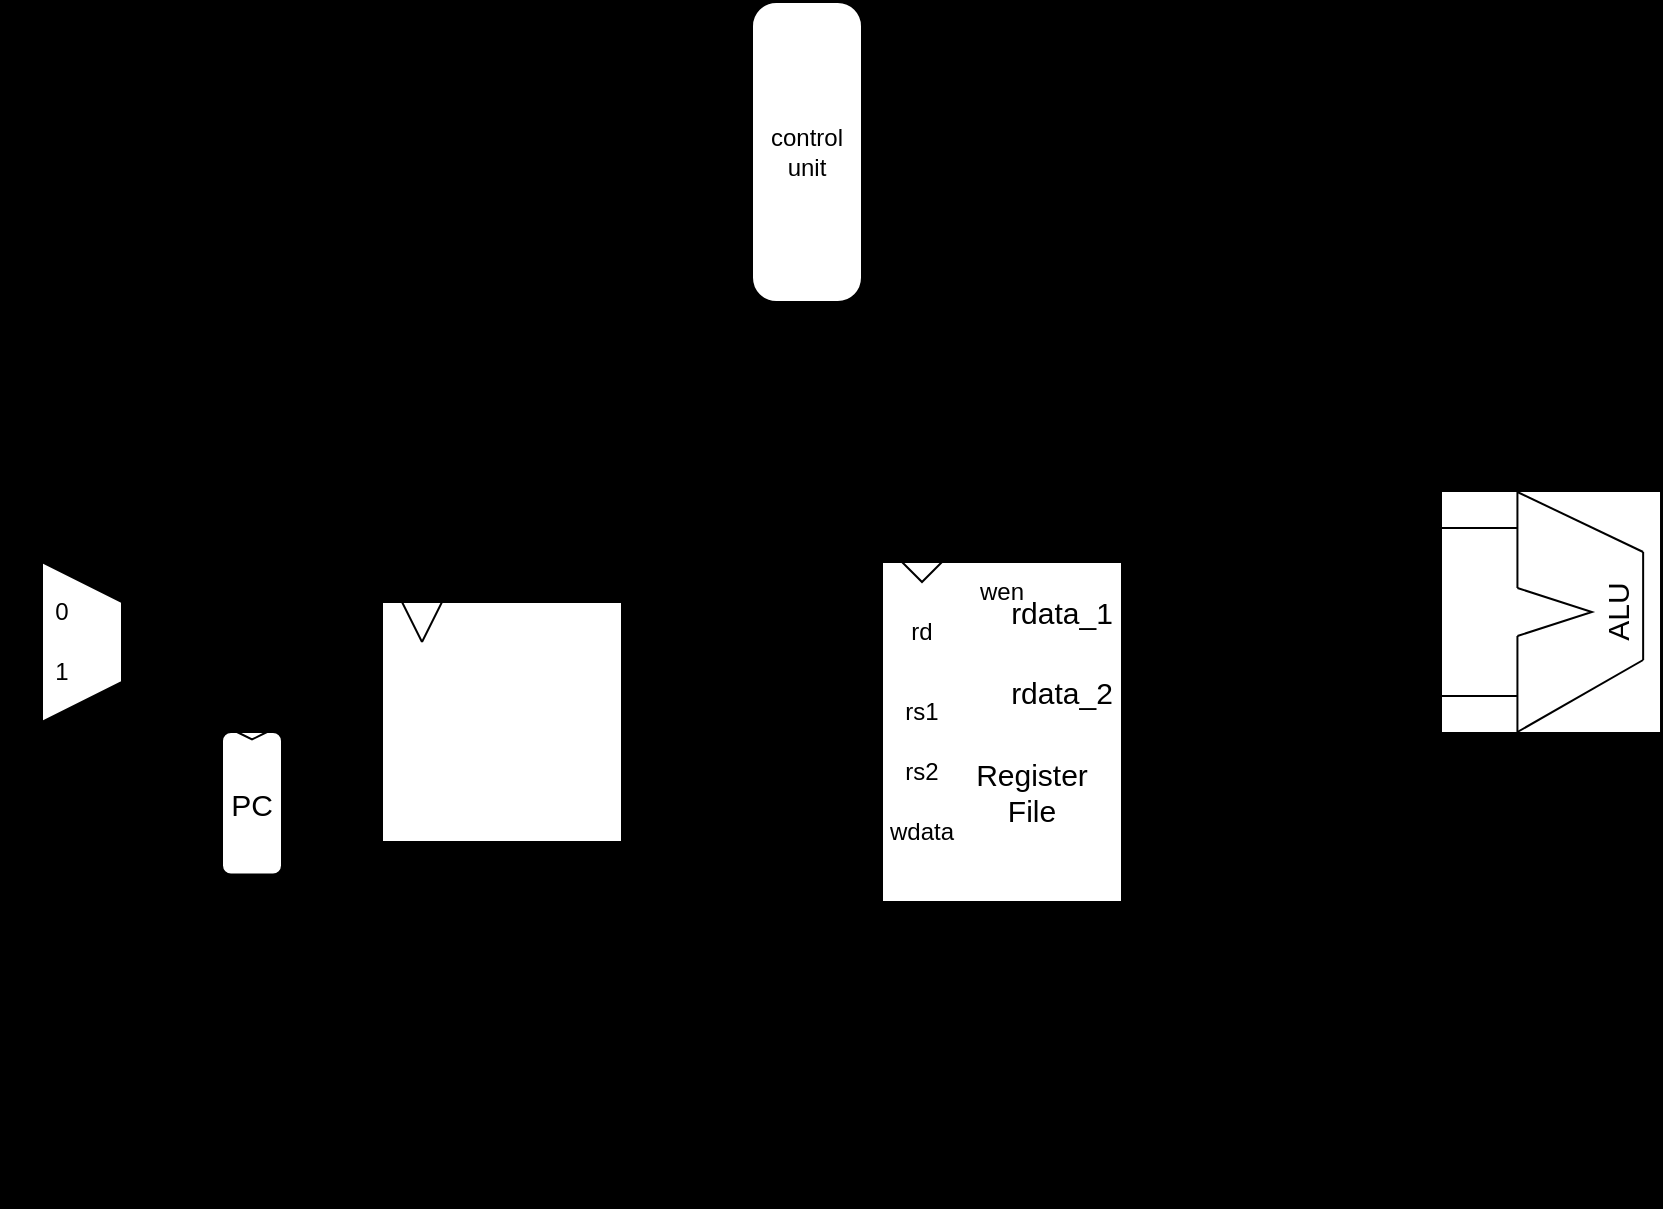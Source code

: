 <mxfile version="21.0.6" type="github" pages="2">
  <diagram name="Page-1" id="16e2658f-23c8-b752-8be9-c03fbebb8bbe">
    <mxGraphModel dx="1025" dy="1358" grid="1" gridSize="10" guides="1" tooltips="1" connect="1" arrows="0" fold="1" page="0" pageScale="1" pageWidth="1100" pageHeight="850" background="#000000" math="0" shadow="0">
      <root>
        <mxCell id="0" />
        <mxCell id="1" parent="0" />
        <mxCell id="Z0wh2rYoc3VQ_gcaiNQV-62" value="" style="group;fillColor=default;" parent="1" vertex="1" connectable="0">
          <mxGeometry x="900" y="45" width="109.005" height="120" as="geometry" />
        </mxCell>
        <mxCell id="Z0wh2rYoc3VQ_gcaiNQV-46" value="" style="endArrow=none;html=1;rounded=0;fontSize=23;" parent="Z0wh2rYoc3VQ_gcaiNQV-62" edge="1">
          <mxGeometry width="50" height="50" relative="1" as="geometry">
            <mxPoint y="18" as="sourcePoint" />
            <mxPoint x="37.714" y="18" as="targetPoint" />
          </mxGeometry>
        </mxCell>
        <mxCell id="Z0wh2rYoc3VQ_gcaiNQV-38" value="" style="endArrow=none;html=1;rounded=0;" parent="Z0wh2rYoc3VQ_gcaiNQV-62" edge="1">
          <mxGeometry width="50" height="50" relative="1" as="geometry">
            <mxPoint x="37.714" y="48" as="sourcePoint" />
            <mxPoint x="37.714" y="72" as="targetPoint" />
            <Array as="points">
              <mxPoint x="74.945" y="60" />
            </Array>
          </mxGeometry>
        </mxCell>
        <mxCell id="Z0wh2rYoc3VQ_gcaiNQV-39" value="" style="endArrow=none;html=1;rounded=0;" parent="Z0wh2rYoc3VQ_gcaiNQV-62" edge="1">
          <mxGeometry width="50" height="50" relative="1" as="geometry">
            <mxPoint x="37.714" y="48" as="sourcePoint" />
            <mxPoint x="37.714" as="targetPoint" />
            <Array as="points">
              <mxPoint x="37.714" y="20" />
            </Array>
          </mxGeometry>
        </mxCell>
        <mxCell id="Z0wh2rYoc3VQ_gcaiNQV-40" value="" style="endArrow=none;html=1;rounded=0;" parent="Z0wh2rYoc3VQ_gcaiNQV-62" edge="1">
          <mxGeometry width="50" height="50" relative="1" as="geometry">
            <mxPoint x="37.714" y="120" as="sourcePoint" />
            <mxPoint x="37.714" y="72" as="targetPoint" />
          </mxGeometry>
        </mxCell>
        <mxCell id="Z0wh2rYoc3VQ_gcaiNQV-41" value="" style="endArrow=none;html=1;rounded=0;" parent="Z0wh2rYoc3VQ_gcaiNQV-62" edge="1">
          <mxGeometry width="50" height="50" relative="1" as="geometry">
            <mxPoint x="37.714" as="sourcePoint" />
            <mxPoint x="100.571" y="30" as="targetPoint" />
          </mxGeometry>
        </mxCell>
        <mxCell id="Z0wh2rYoc3VQ_gcaiNQV-42" value="" style="endArrow=none;html=1;rounded=0;movable=1;resizable=1;rotatable=1;deletable=1;editable=1;locked=0;connectable=1;" parent="Z0wh2rYoc3VQ_gcaiNQV-62" edge="1">
          <mxGeometry width="50" height="50" relative="1" as="geometry">
            <mxPoint x="100.571" y="84" as="sourcePoint" />
            <mxPoint x="37.714" y="120" as="targetPoint" />
          </mxGeometry>
        </mxCell>
        <mxCell id="Z0wh2rYoc3VQ_gcaiNQV-43" value="" style="endArrow=none;html=1;rounded=0;" parent="Z0wh2rYoc3VQ_gcaiNQV-62" edge="1">
          <mxGeometry width="50" height="50" relative="1" as="geometry">
            <mxPoint x="100.571" y="84" as="sourcePoint" />
            <mxPoint x="100.571" y="29.998" as="targetPoint" />
          </mxGeometry>
        </mxCell>
        <mxCell id="Z0wh2rYoc3VQ_gcaiNQV-45" value="&lt;font style=&quot;font-size: 15px;&quot;&gt;ALU&lt;/font&gt;" style="text;strokeColor=none;align=center;fillColor=none;html=1;verticalAlign=middle;whiteSpace=wrap;rounded=0;direction=south;rotation=-90;container=0;" parent="Z0wh2rYoc3VQ_gcaiNQV-62" vertex="1">
          <mxGeometry x="79.29" y="38.29" width="17.43" height="42" as="geometry" />
        </mxCell>
        <mxCell id="Z0wh2rYoc3VQ_gcaiNQV-47" value="" style="endArrow=none;html=1;rounded=0;fontSize=23;" parent="Z0wh2rYoc3VQ_gcaiNQV-62" edge="1">
          <mxGeometry width="50" height="50" relative="1" as="geometry">
            <mxPoint y="102" as="sourcePoint" />
            <mxPoint x="37.714" y="102" as="targetPoint" />
          </mxGeometry>
        </mxCell>
        <mxCell id="jSqCd0GQv_M0WnS283iv-14" value="" style="group" vertex="1" connectable="0" parent="1">
          <mxGeometry x="290" y="146.25" width="30" height="90" as="geometry" />
        </mxCell>
        <mxCell id="JPiBVwmPEjv8jOsTFSt1-4" value="PC" style="rounded=1;whiteSpace=wrap;html=1;fontSize=15;fillColor=default;container=0;" parent="jSqCd0GQv_M0WnS283iv-14" vertex="1">
          <mxGeometry y="18.75" width="30" height="71.25" as="geometry" />
        </mxCell>
        <mxCell id="JPiBVwmPEjv8jOsTFSt1-5" value="" style="edgeStyle=none;orthogonalLoop=1;jettySize=auto;html=1;rounded=0;fontSize=15;startArrow=none;startFill=0;endArrow=none;endFill=0;exitX=0.25;exitY=0;exitDx=0;exitDy=0;entryX=0.75;entryY=0;entryDx=0;entryDy=0;" parent="jSqCd0GQv_M0WnS283iv-14" source="JPiBVwmPEjv8jOsTFSt1-4" target="JPiBVwmPEjv8jOsTFSt1-4" edge="1">
          <mxGeometry width="80" relative="1" as="geometry">
            <mxPoint x="5.0" y="18.75" as="sourcePoint" />
            <mxPoint x="25.0" y="18.75" as="targetPoint" />
            <Array as="points">
              <mxPoint x="15" y="22.5" />
            </Array>
          </mxGeometry>
        </mxCell>
        <mxCell id="JPiBVwmPEjv8jOsTFSt1-6" value="" style="edgeStyle=none;orthogonalLoop=1;jettySize=auto;html=1;rounded=0;fontSize=15;startArrow=none;startFill=0;endArrow=none;endFill=0;" parent="jSqCd0GQv_M0WnS283iv-14" edge="1">
          <mxGeometry width="80" relative="1" as="geometry">
            <mxPoint x="15" y="11.25" as="sourcePoint" />
            <mxPoint x="14.905" y="18.75" as="targetPoint" />
            <Array as="points" />
          </mxGeometry>
        </mxCell>
        <mxCell id="jSqCd0GQv_M0WnS283iv-16" value="" style="edgeStyle=none;orthogonalLoop=1;jettySize=auto;html=1;rounded=0;fontSize=12;startSize=8;endSize=8;curved=1;endArrow=none;endFill=0;exitX=0.5;exitY=0;exitDx=0;exitDy=0;" edge="1" parent="1" source="jSqCd0GQv_M0WnS283iv-67">
          <mxGeometry width="120" relative="1" as="geometry">
            <mxPoint x="320" y="120" as="sourcePoint" />
            <mxPoint x="370" y="120" as="targetPoint" />
            <Array as="points" />
          </mxGeometry>
        </mxCell>
        <mxCell id="jSqCd0GQv_M0WnS283iv-17" value="" style="whiteSpace=wrap;html=1;aspect=fixed;fontFamily=Helvetica;fontSize=12;fontColor=default;direction=north;" vertex="1" parent="1">
          <mxGeometry x="370" y="100" width="120" height="120" as="geometry" />
        </mxCell>
        <mxCell id="jSqCd0GQv_M0WnS283iv-18" value="memory" style="text;strokeColor=none;align=center;fillColor=none;html=1;verticalAlign=middle;whiteSpace=wrap;rounded=0;fontSize=12;fontFamily=Helvetica;fontColor=default;" vertex="1" parent="1">
          <mxGeometry x="400" y="70" width="60" height="30" as="geometry" />
        </mxCell>
        <mxCell id="jSqCd0GQv_M0WnS283iv-19" value="next_pc" style="text;strokeColor=none;align=center;fillColor=none;html=1;verticalAlign=middle;whiteSpace=wrap;rounded=0;fontSize=12;fontFamily=Helvetica;fontColor=default;" vertex="1" parent="1">
          <mxGeometry x="270" y="90" width="60" height="30" as="geometry" />
        </mxCell>
        <mxCell id="jSqCd0GQv_M0WnS283iv-20" value="inst" style="text;strokeColor=none;align=center;fillColor=none;html=1;verticalAlign=middle;whiteSpace=wrap;rounded=0;fontSize=12;fontFamily=Helvetica;fontColor=default;" vertex="1" parent="1">
          <mxGeometry x="490" y="90" width="60" height="30" as="geometry" />
        </mxCell>
        <mxCell id="jSqCd0GQv_M0WnS283iv-21" value="" style="edgeStyle=none;orthogonalLoop=1;jettySize=auto;html=1;rounded=0;labelBackgroundColor=default;strokeColor=default;fontFamily=Helvetica;fontSize=12;fontColor=default;endArrow=none;endFill=0;startSize=8;endSize=8;shape=connector;curved=1;" edge="1" parent="1">
          <mxGeometry width="120" relative="1" as="geometry">
            <mxPoint x="490" y="120" as="sourcePoint" />
            <mxPoint x="540" y="120" as="targetPoint" />
            <Array as="points" />
          </mxGeometry>
        </mxCell>
        <mxCell id="jSqCd0GQv_M0WnS283iv-22" value="" style="edgeStyle=none;orthogonalLoop=1;jettySize=auto;html=1;rounded=0;labelBackgroundColor=default;strokeColor=default;fontFamily=Helvetica;fontSize=12;fontColor=default;endArrow=none;endFill=0;startSize=8;endSize=8;shape=connector;curved=1;" edge="1" parent="1">
          <mxGeometry width="120" relative="1" as="geometry">
            <mxPoint x="540" y="10" as="sourcePoint" />
            <mxPoint x="540" y="220" as="targetPoint" />
            <Array as="points" />
          </mxGeometry>
        </mxCell>
        <mxCell id="jSqCd0GQv_M0WnS283iv-24" value="" style="group" vertex="1" connectable="0" parent="1">
          <mxGeometry x="610" y="30" width="170" height="220" as="geometry" />
        </mxCell>
        <mxCell id="Z0wh2rYoc3VQ_gcaiNQV-61" value="" style="rounded=0;whiteSpace=wrap;html=1;fontSize=15;container=0;" parent="jSqCd0GQv_M0WnS283iv-24" vertex="1">
          <mxGeometry x="10" y="50" width="120" height="170" as="geometry" />
        </mxCell>
        <mxCell id="Z0wh2rYoc3VQ_gcaiNQV-64" value="" style="endArrow=none;html=1;rounded=0;fontSize=15;" parent="jSqCd0GQv_M0WnS283iv-24" edge="1">
          <mxGeometry width="50" height="50" relative="1" as="geometry">
            <mxPoint x="30" y="30" as="sourcePoint" />
            <mxPoint x="30" y="50" as="targetPoint" />
          </mxGeometry>
        </mxCell>
        <mxCell id="Z0wh2rYoc3VQ_gcaiNQV-71" value="clk" style="text;strokeColor=none;align=center;fillColor=none;html=1;verticalAlign=middle;whiteSpace=wrap;rounded=0;fontSize=15;container=0;" parent="jSqCd0GQv_M0WnS283iv-24" vertex="1">
          <mxGeometry width="60" height="30" as="geometry" />
        </mxCell>
        <mxCell id="Z0wh2rYoc3VQ_gcaiNQV-73" value="Register&lt;br&gt;File" style="text;strokeColor=none;align=center;fillColor=none;html=1;verticalAlign=middle;whiteSpace=wrap;rounded=0;fontSize=15;container=0;" parent="jSqCd0GQv_M0WnS283iv-24" vertex="1">
          <mxGeometry x="55" y="150" width="60" height="30" as="geometry" />
        </mxCell>
        <mxCell id="Z0wh2rYoc3VQ_gcaiNQV-74" value="" style="edgeStyle=none;orthogonalLoop=1;jettySize=auto;html=1;rounded=0;fontSize=15;startArrow=none;startFill=0;endArrow=none;endFill=0;" parent="jSqCd0GQv_M0WnS283iv-24" edge="1">
          <mxGeometry width="80" relative="1" as="geometry">
            <mxPoint x="130" y="75" as="sourcePoint" />
            <mxPoint x="170" y="75" as="targetPoint" />
            <Array as="points" />
          </mxGeometry>
        </mxCell>
        <mxCell id="Z0wh2rYoc3VQ_gcaiNQV-75" value="" style="edgeStyle=none;orthogonalLoop=1;jettySize=auto;html=1;rounded=0;fontSize=15;startArrow=none;startFill=0;endArrow=none;endFill=0;" parent="jSqCd0GQv_M0WnS283iv-24" edge="1">
          <mxGeometry width="80" relative="1" as="geometry">
            <mxPoint x="130" y="110" as="sourcePoint" />
            <mxPoint x="170" y="110" as="targetPoint" />
            <Array as="points" />
          </mxGeometry>
        </mxCell>
        <mxCell id="Z0wh2rYoc3VQ_gcaiNQV-76" value="rdata_1" style="text;strokeColor=none;align=center;fillColor=none;html=1;verticalAlign=middle;whiteSpace=wrap;rounded=0;fontSize=15;container=0;" parent="jSqCd0GQv_M0WnS283iv-24" vertex="1">
          <mxGeometry x="70" y="60" width="60" height="30" as="geometry" />
        </mxCell>
        <mxCell id="Z0wh2rYoc3VQ_gcaiNQV-77" value="rdata_2" style="text;strokeColor=none;align=center;fillColor=none;html=1;verticalAlign=middle;whiteSpace=wrap;rounded=0;fontSize=15;container=0;" parent="jSqCd0GQv_M0WnS283iv-24" vertex="1">
          <mxGeometry x="70" y="100" width="60" height="30" as="geometry" />
        </mxCell>
        <mxCell id="JPiBVwmPEjv8jOsTFSt1-1" value="" style="edgeStyle=none;orthogonalLoop=1;jettySize=auto;html=1;rounded=0;fontSize=15;startArrow=none;startFill=0;endArrow=none;endFill=0;" parent="jSqCd0GQv_M0WnS283iv-24" edge="1">
          <mxGeometry width="80" relative="1" as="geometry">
            <mxPoint x="20" y="50" as="sourcePoint" />
            <mxPoint x="40" y="50" as="targetPoint" />
            <Array as="points">
              <mxPoint x="30" y="60" />
            </Array>
          </mxGeometry>
        </mxCell>
        <mxCell id="jSqCd0GQv_M0WnS283iv-26" value="rs1" style="text;strokeColor=none;align=center;fillColor=none;html=1;verticalAlign=middle;whiteSpace=wrap;rounded=0;fontSize=12;fontFamily=Helvetica;fontColor=default;" vertex="1" parent="jSqCd0GQv_M0WnS283iv-24">
          <mxGeometry y="110" width="60" height="30" as="geometry" />
        </mxCell>
        <mxCell id="jSqCd0GQv_M0WnS283iv-27" value="&lt;font style=&quot;font-size: 12px;&quot;&gt;rs2&lt;/font&gt;" style="text;strokeColor=none;align=center;fillColor=none;html=1;verticalAlign=middle;whiteSpace=wrap;rounded=0;fontSize=12;fontFamily=Helvetica;fontColor=default;" vertex="1" parent="jSqCd0GQv_M0WnS283iv-24">
          <mxGeometry y="140" width="60" height="30" as="geometry" />
        </mxCell>
        <mxCell id="jSqCd0GQv_M0WnS283iv-30" value="rd" style="text;strokeColor=none;align=center;fillColor=none;html=1;verticalAlign=middle;whiteSpace=wrap;rounded=0;fontSize=12;fontFamily=Helvetica;fontColor=default;" vertex="1" parent="jSqCd0GQv_M0WnS283iv-24">
          <mxGeometry y="70" width="60" height="30" as="geometry" />
        </mxCell>
        <mxCell id="jSqCd0GQv_M0WnS283iv-41" value="wdata" style="text;strokeColor=none;align=center;fillColor=none;html=1;verticalAlign=middle;whiteSpace=wrap;rounded=0;fontSize=12;fontFamily=Helvetica;fontColor=default;" vertex="1" parent="jSqCd0GQv_M0WnS283iv-24">
          <mxGeometry y="170" width="60" height="30" as="geometry" />
        </mxCell>
        <mxCell id="jSqCd0GQv_M0WnS283iv-42" value="wen" style="text;strokeColor=none;align=center;fillColor=none;html=1;verticalAlign=middle;whiteSpace=wrap;rounded=0;fontSize=12;fontFamily=Helvetica;fontColor=default;" vertex="1" parent="jSqCd0GQv_M0WnS283iv-24">
          <mxGeometry x="40" y="50" width="60" height="30" as="geometry" />
        </mxCell>
        <mxCell id="jSqCd0GQv_M0WnS283iv-43" value="" style="edgeStyle=none;orthogonalLoop=1;jettySize=auto;html=1;rounded=0;labelBackgroundColor=default;strokeColor=default;fontFamily=Helvetica;fontSize=12;fontColor=default;endArrow=none;endFill=0;startSize=8;endSize=8;shape=connector;curved=1;" edge="1" parent="jSqCd0GQv_M0WnS283iv-24">
          <mxGeometry width="120" relative="1" as="geometry">
            <mxPoint x="69.31" y="-10" as="sourcePoint" />
            <mxPoint x="69.31" y="50" as="targetPoint" />
            <Array as="points" />
          </mxGeometry>
        </mxCell>
        <mxCell id="jSqCd0GQv_M0WnS283iv-33" value="" style="edgeStyle=none;orthogonalLoop=1;jettySize=auto;html=1;rounded=0;labelBackgroundColor=default;strokeColor=default;fontFamily=Helvetica;fontSize=12;fontColor=default;endArrow=none;endFill=0;startSize=8;endSize=8;shape=connector;curved=1;" edge="1" parent="1">
          <mxGeometry width="120" relative="1" as="geometry">
            <mxPoint x="540" y="114.66" as="sourcePoint" />
            <mxPoint x="620" y="115" as="targetPoint" />
            <Array as="points" />
          </mxGeometry>
        </mxCell>
        <mxCell id="jSqCd0GQv_M0WnS283iv-34" value="19:15" style="text;strokeColor=none;align=center;fillColor=none;html=1;verticalAlign=middle;whiteSpace=wrap;rounded=0;fontSize=12;fontFamily=Helvetica;fontColor=default;" vertex="1" parent="1">
          <mxGeometry x="550" y="90" width="60" height="30" as="geometry" />
        </mxCell>
        <mxCell id="jSqCd0GQv_M0WnS283iv-35" value="" style="edgeStyle=none;orthogonalLoop=1;jettySize=auto;html=1;rounded=0;labelBackgroundColor=default;strokeColor=default;fontFamily=Helvetica;fontSize=12;fontColor=default;endArrow=none;endFill=0;startSize=8;endSize=8;shape=connector;curved=1;" edge="1" parent="1">
          <mxGeometry width="120" relative="1" as="geometry">
            <mxPoint x="540" y="154.66" as="sourcePoint" />
            <mxPoint x="620" y="155" as="targetPoint" />
            <Array as="points" />
          </mxGeometry>
        </mxCell>
        <mxCell id="jSqCd0GQv_M0WnS283iv-36" value="24:20" style="text;strokeColor=none;align=center;fillColor=none;html=1;verticalAlign=middle;whiteSpace=wrap;rounded=0;fontSize=12;fontFamily=Helvetica;fontColor=default;" vertex="1" parent="1">
          <mxGeometry x="550" y="130" width="60" height="30" as="geometry" />
        </mxCell>
        <mxCell id="jSqCd0GQv_M0WnS283iv-39" value="" style="edgeStyle=none;orthogonalLoop=1;jettySize=auto;html=1;rounded=0;labelBackgroundColor=default;strokeColor=default;fontFamily=Helvetica;fontSize=12;fontColor=default;endArrow=none;endFill=0;startSize=8;endSize=8;shape=connector;curved=1;" edge="1" parent="1">
          <mxGeometry width="120" relative="1" as="geometry">
            <mxPoint x="540" y="184.66" as="sourcePoint" />
            <mxPoint x="620" y="185" as="targetPoint" />
            <Array as="points" />
          </mxGeometry>
        </mxCell>
        <mxCell id="jSqCd0GQv_M0WnS283iv-40" value="11:7" style="text;strokeColor=none;align=center;fillColor=none;html=1;verticalAlign=middle;whiteSpace=wrap;rounded=0;fontSize=12;fontFamily=Helvetica;fontColor=default;" vertex="1" parent="1">
          <mxGeometry x="550" y="160" width="60" height="30" as="geometry" />
        </mxCell>
        <mxCell id="jSqCd0GQv_M0WnS283iv-44" value="control&lt;br&gt;unit" style="rounded=1;whiteSpace=wrap;html=1;fontFamily=Helvetica;fontSize=12;fontColor=default;direction=south;arcSize=22;" vertex="1" parent="1">
          <mxGeometry x="555" y="-200" width="55" height="150" as="geometry" />
        </mxCell>
        <mxCell id="jSqCd0GQv_M0WnS283iv-45" value="need_imm" style="text;strokeColor=none;align=center;fillColor=none;html=1;verticalAlign=middle;whiteSpace=wrap;rounded=0;fontSize=12;fontFamily=Helvetica;fontColor=default;" vertex="1" parent="1">
          <mxGeometry x="660" y="-200" width="60" height="30" as="geometry" />
        </mxCell>
        <mxCell id="jSqCd0GQv_M0WnS283iv-46" value="inst_not_ipl" style="text;strokeColor=none;align=center;fillColor=none;html=1;verticalAlign=middle;whiteSpace=wrap;rounded=0;fontSize=12;fontFamily=Helvetica;fontColor=default;" vertex="1" parent="1">
          <mxGeometry x="660" y="-80" width="60" height="30" as="geometry" />
        </mxCell>
        <mxCell id="jSqCd0GQv_M0WnS283iv-47" value="is_ebreak" style="text;strokeColor=none;align=center;fillColor=none;html=1;verticalAlign=middle;whiteSpace=wrap;rounded=0;fontSize=12;fontFamily=Helvetica;fontColor=default;" vertex="1" parent="1">
          <mxGeometry x="660" y="-120" width="60" height="30" as="geometry" />
        </mxCell>
        <mxCell id="jSqCd0GQv_M0WnS283iv-48" value="is_auipc" style="text;strokeColor=none;align=center;fillColor=none;html=1;verticalAlign=middle;whiteSpace=wrap;rounded=0;fontSize=12;fontFamily=Helvetica;fontColor=default;" vertex="1" parent="1">
          <mxGeometry x="660" y="-160" width="60" height="30" as="geometry" />
        </mxCell>
        <mxCell id="jSqCd0GQv_M0WnS283iv-59" value="" style="group" vertex="1" connectable="0" parent="1">
          <mxGeometry x="600" y="280" width="120" height="50" as="geometry" />
        </mxCell>
        <mxCell id="jSqCd0GQv_M0WnS283iv-52" value="" style="edgeStyle=none;orthogonalLoop=1;jettySize=auto;html=1;rounded=0;labelBackgroundColor=default;strokeColor=default;fontFamily=Helvetica;fontSize=12;fontColor=default;endArrow=none;endFill=0;startSize=8;endSize=8;shape=connector;curved=1;" edge="1" parent="jSqCd0GQv_M0WnS283iv-59">
          <mxGeometry width="120" relative="1" as="geometry">
            <mxPoint x="0.289" y="31.25" as="sourcePoint" />
            <mxPoint x="120" as="targetPoint" />
            <Array as="points" />
          </mxGeometry>
        </mxCell>
        <mxCell id="jSqCd0GQv_M0WnS283iv-54" value="" style="edgeStyle=none;orthogonalLoop=1;jettySize=auto;html=1;rounded=0;labelBackgroundColor=default;strokeColor=default;fontFamily=Helvetica;fontSize=12;fontColor=default;endArrow=none;endFill=0;startSize=8;endSize=8;shape=connector;curved=1;" edge="1" parent="jSqCd0GQv_M0WnS283iv-59">
          <mxGeometry width="120" relative="1" as="geometry">
            <mxPoint x="0.289" y="50" as="sourcePoint" />
            <mxPoint x="120" y="50" as="targetPoint" />
            <Array as="points" />
          </mxGeometry>
        </mxCell>
        <mxCell id="jSqCd0GQv_M0WnS283iv-55" value="" style="edgeStyle=none;orthogonalLoop=1;jettySize=auto;html=1;rounded=0;labelBackgroundColor=default;strokeColor=default;fontFamily=Helvetica;fontSize=12;fontColor=default;endArrow=none;endFill=0;startSize=8;endSize=8;shape=connector;curved=1;" edge="1" parent="jSqCd0GQv_M0WnS283iv-59">
          <mxGeometry width="120" relative="1" as="geometry">
            <mxPoint x="120" as="sourcePoint" />
            <mxPoint x="120" y="50" as="targetPoint" />
            <Array as="points" />
          </mxGeometry>
        </mxCell>
        <mxCell id="jSqCd0GQv_M0WnS283iv-56" value="" style="edgeStyle=none;orthogonalLoop=1;jettySize=auto;html=1;rounded=0;labelBackgroundColor=default;strokeColor=default;fontFamily=Helvetica;fontSize=12;fontColor=default;endArrow=none;endFill=0;startSize=8;endSize=8;shape=connector;curved=1;" edge="1" parent="jSqCd0GQv_M0WnS283iv-59">
          <mxGeometry width="120" relative="1" as="geometry">
            <mxPoint y="31.25" as="sourcePoint" />
            <mxPoint x="0.289" y="50" as="targetPoint" />
            <Array as="points" />
          </mxGeometry>
        </mxCell>
        <mxCell id="jSqCd0GQv_M0WnS283iv-58" value="extend" style="text;strokeColor=none;align=center;fillColor=none;html=1;verticalAlign=middle;whiteSpace=wrap;rounded=0;fontSize=12;fontFamily=Helvetica;fontColor=default;container=0;" vertex="1" parent="jSqCd0GQv_M0WnS283iv-59">
          <mxGeometry x="40.035" y="27.778" width="39.936" height="16.667" as="geometry" />
        </mxCell>
        <mxCell id="jSqCd0GQv_M0WnS283iv-60" value="" style="edgeStyle=none;orthogonalLoop=1;jettySize=auto;html=1;rounded=0;labelBackgroundColor=default;strokeColor=default;fontFamily=Helvetica;fontSize=12;fontColor=default;endArrow=none;endFill=0;startSize=8;endSize=8;shape=connector;curved=1;" edge="1" parent="1">
          <mxGeometry width="120" relative="1" as="geometry">
            <mxPoint x="380" y="100" as="sourcePoint" />
            <mxPoint x="390" y="120" as="targetPoint" />
            <Array as="points" />
          </mxGeometry>
        </mxCell>
        <mxCell id="jSqCd0GQv_M0WnS283iv-61" value="" style="edgeStyle=none;orthogonalLoop=1;jettySize=auto;html=1;rounded=0;labelBackgroundColor=default;strokeColor=default;fontFamily=Helvetica;fontSize=12;fontColor=default;endArrow=none;endFill=0;startSize=8;endSize=8;shape=connector;curved=1;" edge="1" parent="1">
          <mxGeometry width="120" relative="1" as="geometry">
            <mxPoint x="400" y="100" as="sourcePoint" />
            <mxPoint x="390" y="120" as="targetPoint" />
            <Array as="points" />
          </mxGeometry>
        </mxCell>
        <mxCell id="jSqCd0GQv_M0WnS283iv-62" value="" style="edgeStyle=none;orthogonalLoop=1;jettySize=auto;html=1;rounded=0;labelBackgroundColor=default;strokeColor=default;fontFamily=Helvetica;fontSize=12;fontColor=default;endArrow=none;endFill=0;startSize=8;endSize=8;shape=connector;curved=1;" edge="1" parent="1">
          <mxGeometry width="120" relative="1" as="geometry">
            <mxPoint x="390" y="80" as="sourcePoint" />
            <mxPoint x="390" y="100" as="targetPoint" />
            <Array as="points" />
          </mxGeometry>
        </mxCell>
        <mxCell id="jSqCd0GQv_M0WnS283iv-64" value="clk" style="text;strokeColor=none;align=center;fillColor=none;html=1;verticalAlign=middle;whiteSpace=wrap;rounded=0;fontSize=12;fontFamily=Helvetica;fontColor=default;" vertex="1" parent="1">
          <mxGeometry x="360" y="50" width="60" height="30" as="geometry" />
        </mxCell>
        <mxCell id="JPiBVwmPEjv8jOsTFSt1-7" value="clk" style="text;strokeColor=none;align=center;fillColor=none;html=1;verticalAlign=middle;whiteSpace=wrap;rounded=0;fontSize=15;container=0;" parent="1" vertex="1">
          <mxGeometry x="290" y="140" width="30" height="11.25" as="geometry" />
        </mxCell>
        <mxCell id="jSqCd0GQv_M0WnS283iv-67" value="" style="shape=trapezoid;perimeter=trapezoidPerimeter;whiteSpace=wrap;html=1;fixedSize=1;fontFamily=Helvetica;fontSize=12;fontColor=default;direction=south;" vertex="1" parent="1">
          <mxGeometry x="200" y="80" width="40" height="80" as="geometry" />
        </mxCell>
        <mxCell id="jSqCd0GQv_M0WnS283iv-70" value="" style="edgeStyle=none;orthogonalLoop=1;jettySize=auto;html=1;rounded=0;labelBackgroundColor=default;strokeColor=default;fontFamily=Helvetica;fontSize=12;fontColor=default;endArrow=none;endFill=0;startSize=8;endSize=8;shape=connector;curved=1;" edge="1" parent="1">
          <mxGeometry width="120" relative="1" as="geometry">
            <mxPoint x="260" y="200" as="sourcePoint" />
            <mxPoint x="290" y="200" as="targetPoint" />
            <Array as="points" />
          </mxGeometry>
        </mxCell>
        <mxCell id="jSqCd0GQv_M0WnS283iv-71" value="" style="edgeStyle=none;orthogonalLoop=1;jettySize=auto;html=1;rounded=0;labelBackgroundColor=default;strokeColor=default;fontFamily=Helvetica;fontSize=12;fontColor=default;endArrow=none;endFill=0;startSize=8;endSize=8;shape=connector;curved=1;" edge="1" parent="1">
          <mxGeometry width="120" relative="1" as="geometry">
            <mxPoint x="260" y="120" as="sourcePoint" />
            <mxPoint x="260" y="200" as="targetPoint" />
            <Array as="points" />
          </mxGeometry>
        </mxCell>
        <mxCell id="jSqCd0GQv_M0WnS283iv-75" value="0" style="text;strokeColor=none;align=center;fillColor=none;html=1;verticalAlign=middle;whiteSpace=wrap;rounded=0;fontSize=12;fontFamily=Helvetica;fontColor=default;" vertex="1" parent="1">
          <mxGeometry x="180" y="90" width="60" height="30" as="geometry" />
        </mxCell>
        <mxCell id="jSqCd0GQv_M0WnS283iv-76" value="1" style="text;strokeColor=none;align=center;fillColor=none;html=1;verticalAlign=middle;whiteSpace=wrap;rounded=0;fontSize=12;fontFamily=Helvetica;fontColor=default;" vertex="1" parent="1">
          <mxGeometry x="180" y="120" width="60" height="30" as="geometry" />
        </mxCell>
        <mxCell id="jSqCd0GQv_M0WnS283iv-107" value="4" style="text;strokeColor=none;align=center;fillColor=none;html=1;verticalAlign=middle;whiteSpace=wrap;rounded=0;fontSize=12;fontFamily=Helvetica;fontColor=default;" vertex="1" parent="1">
          <mxGeometry x="300" y="320" width="60" height="30" as="geometry" />
        </mxCell>
        <mxCell id="jSqCd0GQv_M0WnS283iv-109" value="" style="edgeStyle=elbowEdgeStyle;elbow=horizontal;endArrow=none;html=1;curved=0;rounded=0;endSize=8;startSize=8;labelBackgroundColor=default;strokeColor=default;fontFamily=Helvetica;fontSize=12;fontColor=default;shape=connector;endFill=0;" edge="1" parent="1">
          <mxGeometry width="50" height="50" relative="1" as="geometry">
            <mxPoint x="320" y="200" as="sourcePoint" />
            <mxPoint x="350" y="280" as="targetPoint" />
            <Array as="points">
              <mxPoint x="340" y="240" />
            </Array>
          </mxGeometry>
        </mxCell>
        <mxCell id="jSqCd0GQv_M0WnS283iv-113" value="" style="edgeStyle=segmentEdgeStyle;endArrow=none;html=1;curved=0;rounded=0;endSize=8;startSize=8;labelBackgroundColor=default;strokeColor=default;fontFamily=Helvetica;fontSize=12;fontColor=default;shape=connector;endFill=0;" edge="1" parent="1">
          <mxGeometry width="50" height="50" relative="1" as="geometry">
            <mxPoint x="600" y="320" as="sourcePoint" />
            <mxPoint x="540" y="220" as="targetPoint" />
          </mxGeometry>
        </mxCell>
        <mxCell id="jSqCd0GQv_M0WnS283iv-124" value="for control transfer instructions,&amp;nbsp; like jar&amp;nbsp; ..." style="text;strokeColor=none;align=center;fillColor=none;html=1;verticalAlign=middle;whiteSpace=wrap;rounded=0;fontSize=12;fontFamily=Helvetica;fontColor=default;" vertex="1" parent="1">
          <mxGeometry x="800" y="360" width="150" height="30" as="geometry" />
        </mxCell>
        <mxCell id="jSqCd0GQv_M0WnS283iv-137" value="" style="edgeStyle=none;orthogonalLoop=1;jettySize=auto;html=1;rounded=0;labelBackgroundColor=default;strokeColor=default;fontFamily=Helvetica;fontSize=12;fontColor=default;endArrow=none;endFill=0;startSize=8;endSize=8;shape=connector;curved=1;" edge="1" parent="1">
          <mxGeometry width="120" relative="1" as="geometry">
            <mxPoint x="340" y="260" as="sourcePoint" />
            <mxPoint x="830" y="260" as="targetPoint" />
            <Array as="points" />
          </mxGeometry>
        </mxCell>
        <mxCell id="jSqCd0GQv_M0WnS283iv-160" value="" style="group" vertex="1" connectable="0" parent="1">
          <mxGeometry x="350" y="270" width="59.14" height="80" as="geometry" />
        </mxCell>
        <mxCell id="jSqCd0GQv_M0WnS283iv-144" value="" style="edgeStyle=none;orthogonalLoop=1;jettySize=auto;html=1;rounded=0;labelBackgroundColor=default;strokeColor=default;fontFamily=Helvetica;fontSize=12;fontColor=default;endArrow=none;endFill=0;startSize=8;endSize=8;shape=connector;curved=1;" edge="1" parent="jSqCd0GQv_M0WnS283iv-160">
          <mxGeometry width="120" relative="1" as="geometry">
            <mxPoint x="20" y="30" as="sourcePoint" />
            <mxPoint x="30" y="40" as="targetPoint" />
            <Array as="points" />
          </mxGeometry>
        </mxCell>
        <mxCell id="jSqCd0GQv_M0WnS283iv-145" value="" style="edgeStyle=none;orthogonalLoop=1;jettySize=auto;html=1;rounded=0;labelBackgroundColor=default;strokeColor=default;fontFamily=Helvetica;fontSize=12;fontColor=default;endArrow=none;endFill=0;startSize=8;endSize=8;shape=connector;curved=1;" edge="1" parent="jSqCd0GQv_M0WnS283iv-160">
          <mxGeometry width="120" relative="1" as="geometry">
            <mxPoint x="20" y="50" as="sourcePoint" />
            <mxPoint x="30" y="40" as="targetPoint" />
            <Array as="points" />
          </mxGeometry>
        </mxCell>
        <mxCell id="jSqCd0GQv_M0WnS283iv-94" value="" style="endArrow=none;html=1;rounded=0;fontSize=23;labelBackgroundColor=default;strokeColor=default;fontFamily=Helvetica;fontColor=default;startSize=8;endSize=8;shape=connector;curved=1;" edge="1" parent="jSqCd0GQv_M0WnS283iv-160">
          <mxGeometry width="50" height="50" relative="1" as="geometry">
            <mxPoint y="10" as="sourcePoint" />
            <mxPoint x="20.571" y="10" as="targetPoint" />
          </mxGeometry>
        </mxCell>
        <mxCell id="jSqCd0GQv_M0WnS283iv-98" value="" style="endArrow=none;html=1;rounded=0;labelBackgroundColor=default;strokeColor=default;fontFamily=Helvetica;fontSize=12;fontColor=default;startSize=8;endSize=8;shape=connector;curved=1;" edge="1" parent="jSqCd0GQv_M0WnS283iv-160">
          <mxGeometry width="50" height="50" relative="1" as="geometry">
            <mxPoint x="20.571" as="sourcePoint" />
            <mxPoint x="54.857" y="20" as="targetPoint" />
          </mxGeometry>
        </mxCell>
        <mxCell id="jSqCd0GQv_M0WnS283iv-99" value="" style="endArrow=none;html=1;rounded=0;movable=1;resizable=1;rotatable=1;deletable=1;editable=1;locked=0;connectable=1;labelBackgroundColor=default;strokeColor=default;fontFamily=Helvetica;fontSize=12;fontColor=default;startSize=8;endSize=8;shape=connector;curved=1;" edge="1" parent="jSqCd0GQv_M0WnS283iv-160">
          <mxGeometry width="50" height="50" relative="1" as="geometry">
            <mxPoint x="54.857" y="56" as="sourcePoint" />
            <mxPoint x="20.571" y="80" as="targetPoint" />
          </mxGeometry>
        </mxCell>
        <mxCell id="jSqCd0GQv_M0WnS283iv-100" value="" style="endArrow=none;html=1;rounded=0;labelBackgroundColor=default;strokeColor=default;fontFamily=Helvetica;fontSize=12;fontColor=default;startSize=8;endSize=8;shape=connector;curved=1;" edge="1" parent="jSqCd0GQv_M0WnS283iv-160">
          <mxGeometry width="50" height="50" relative="1" as="geometry">
            <mxPoint x="54.857" y="56" as="sourcePoint" />
            <mxPoint x="54.857" y="19.999" as="targetPoint" />
          </mxGeometry>
        </mxCell>
        <mxCell id="jSqCd0GQv_M0WnS283iv-101" value="&lt;font style=&quot;font-size: 23px;&quot;&gt;+&lt;/font&gt;" style="text;strokeColor=none;align=center;fillColor=none;html=1;verticalAlign=middle;whiteSpace=wrap;rounded=0;direction=south;rotation=-90;fontSize=12;fontFamily=Helvetica;fontColor=default;container=0;" vertex="1" parent="jSqCd0GQv_M0WnS283iv-160">
          <mxGeometry x="39.997" y="26" width="10.286" height="28" as="geometry" />
        </mxCell>
        <mxCell id="jSqCd0GQv_M0WnS283iv-102" value="" style="endArrow=none;html=1;rounded=0;fontSize=23;labelBackgroundColor=default;strokeColor=default;fontFamily=Helvetica;fontColor=default;startSize=8;endSize=8;shape=connector;curved=1;" edge="1" parent="jSqCd0GQv_M0WnS283iv-160">
          <mxGeometry width="50" height="50" relative="1" as="geometry">
            <mxPoint y="63" as="sourcePoint" />
            <mxPoint x="20.571" y="63" as="targetPoint" />
          </mxGeometry>
        </mxCell>
        <mxCell id="jSqCd0GQv_M0WnS283iv-147" value="" style="edgeStyle=none;orthogonalLoop=1;jettySize=auto;html=1;rounded=0;labelBackgroundColor=default;strokeColor=default;fontFamily=Helvetica;fontSize=12;fontColor=default;endArrow=none;endFill=0;startSize=8;endSize=8;shape=connector;curved=1;" edge="1" parent="jSqCd0GQv_M0WnS283iv-160">
          <mxGeometry width="120" relative="1" as="geometry">
            <mxPoint x="20" as="sourcePoint" />
            <mxPoint x="20" y="30" as="targetPoint" />
            <Array as="points" />
          </mxGeometry>
        </mxCell>
        <mxCell id="jSqCd0GQv_M0WnS283iv-148" value="" style="edgeStyle=none;orthogonalLoop=1;jettySize=auto;html=1;rounded=0;labelBackgroundColor=default;strokeColor=default;fontFamily=Helvetica;fontSize=12;fontColor=default;endArrow=none;endFill=0;startSize=8;endSize=8;shape=connector;curved=1;" edge="1" parent="jSqCd0GQv_M0WnS283iv-160">
          <mxGeometry width="120" relative="1" as="geometry">
            <mxPoint x="20" y="50" as="sourcePoint" />
            <mxPoint x="20" y="80" as="targetPoint" />
            <Array as="points" />
          </mxGeometry>
        </mxCell>
        <mxCell id="jSqCd0GQv_M0WnS283iv-161" value="" style="group" vertex="1" connectable="0" parent="1">
          <mxGeometry x="830" y="250" width="59.14" height="80" as="geometry" />
        </mxCell>
        <mxCell id="jSqCd0GQv_M0WnS283iv-162" value="" style="edgeStyle=none;orthogonalLoop=1;jettySize=auto;html=1;rounded=0;labelBackgroundColor=default;strokeColor=default;fontFamily=Helvetica;fontSize=12;fontColor=default;endArrow=none;endFill=0;startSize=8;endSize=8;shape=connector;curved=1;" edge="1" parent="jSqCd0GQv_M0WnS283iv-161">
          <mxGeometry width="120" relative="1" as="geometry">
            <mxPoint x="20" y="30" as="sourcePoint" />
            <mxPoint x="30" y="40" as="targetPoint" />
            <Array as="points" />
          </mxGeometry>
        </mxCell>
        <mxCell id="jSqCd0GQv_M0WnS283iv-163" value="" style="edgeStyle=none;orthogonalLoop=1;jettySize=auto;html=1;rounded=0;labelBackgroundColor=default;strokeColor=default;fontFamily=Helvetica;fontSize=12;fontColor=default;endArrow=none;endFill=0;startSize=8;endSize=8;shape=connector;curved=1;" edge="1" parent="jSqCd0GQv_M0WnS283iv-161">
          <mxGeometry width="120" relative="1" as="geometry">
            <mxPoint x="20" y="50" as="sourcePoint" />
            <mxPoint x="30" y="40" as="targetPoint" />
            <Array as="points" />
          </mxGeometry>
        </mxCell>
        <mxCell id="jSqCd0GQv_M0WnS283iv-164" value="" style="endArrow=none;html=1;rounded=0;fontSize=23;labelBackgroundColor=default;strokeColor=default;fontFamily=Helvetica;fontColor=default;startSize=8;endSize=8;shape=connector;curved=1;" edge="1" parent="jSqCd0GQv_M0WnS283iv-161">
          <mxGeometry width="50" height="50" relative="1" as="geometry">
            <mxPoint y="10" as="sourcePoint" />
            <mxPoint x="20.571" y="10" as="targetPoint" />
          </mxGeometry>
        </mxCell>
        <mxCell id="jSqCd0GQv_M0WnS283iv-165" value="" style="endArrow=none;html=1;rounded=0;labelBackgroundColor=default;strokeColor=default;fontFamily=Helvetica;fontSize=12;fontColor=default;startSize=8;endSize=8;shape=connector;curved=1;" edge="1" parent="jSqCd0GQv_M0WnS283iv-161">
          <mxGeometry width="50" height="50" relative="1" as="geometry">
            <mxPoint x="20.571" as="sourcePoint" />
            <mxPoint x="54.857" y="20" as="targetPoint" />
          </mxGeometry>
        </mxCell>
        <mxCell id="jSqCd0GQv_M0WnS283iv-166" value="" style="endArrow=none;html=1;rounded=0;movable=1;resizable=1;rotatable=1;deletable=1;editable=1;locked=0;connectable=1;labelBackgroundColor=default;strokeColor=default;fontFamily=Helvetica;fontSize=12;fontColor=default;startSize=8;endSize=8;shape=connector;curved=1;" edge="1" parent="jSqCd0GQv_M0WnS283iv-161">
          <mxGeometry width="50" height="50" relative="1" as="geometry">
            <mxPoint x="54.857" y="56" as="sourcePoint" />
            <mxPoint x="20.571" y="80" as="targetPoint" />
          </mxGeometry>
        </mxCell>
        <mxCell id="jSqCd0GQv_M0WnS283iv-167" value="" style="endArrow=none;html=1;rounded=0;labelBackgroundColor=default;strokeColor=default;fontFamily=Helvetica;fontSize=12;fontColor=default;startSize=8;endSize=8;shape=connector;curved=1;" edge="1" parent="jSqCd0GQv_M0WnS283iv-161">
          <mxGeometry width="50" height="50" relative="1" as="geometry">
            <mxPoint x="54.857" y="56" as="sourcePoint" />
            <mxPoint x="54.857" y="19.999" as="targetPoint" />
          </mxGeometry>
        </mxCell>
        <mxCell id="jSqCd0GQv_M0WnS283iv-168" value="&lt;font style=&quot;font-size: 23px;&quot;&gt;+&lt;/font&gt;" style="text;strokeColor=none;align=center;fillColor=none;html=1;verticalAlign=middle;whiteSpace=wrap;rounded=0;direction=south;rotation=-90;fontSize=12;fontFamily=Helvetica;fontColor=default;container=0;" vertex="1" parent="jSqCd0GQv_M0WnS283iv-161">
          <mxGeometry x="39.997" y="26" width="10.286" height="28" as="geometry" />
        </mxCell>
        <mxCell id="jSqCd0GQv_M0WnS283iv-170" value="" style="edgeStyle=none;orthogonalLoop=1;jettySize=auto;html=1;rounded=0;labelBackgroundColor=default;strokeColor=default;fontFamily=Helvetica;fontSize=12;fontColor=default;endArrow=none;endFill=0;startSize=8;endSize=8;shape=connector;curved=1;" edge="1" parent="jSqCd0GQv_M0WnS283iv-161">
          <mxGeometry width="120" relative="1" as="geometry">
            <mxPoint x="20" as="sourcePoint" />
            <mxPoint x="20" y="30" as="targetPoint" />
            <Array as="points" />
          </mxGeometry>
        </mxCell>
        <mxCell id="jSqCd0GQv_M0WnS283iv-171" value="" style="edgeStyle=none;orthogonalLoop=1;jettySize=auto;html=1;rounded=0;labelBackgroundColor=default;strokeColor=default;fontFamily=Helvetica;fontSize=12;fontColor=default;endArrow=none;endFill=0;startSize=8;endSize=8;shape=connector;curved=1;" edge="1" parent="jSqCd0GQv_M0WnS283iv-161">
          <mxGeometry width="120" relative="1" as="geometry">
            <mxPoint x="20" y="50" as="sourcePoint" />
            <mxPoint x="20" y="80" as="targetPoint" />
            <Array as="points" />
          </mxGeometry>
        </mxCell>
        <mxCell id="jSqCd0GQv_M0WnS283iv-172" value="" style="edgeStyle=none;orthogonalLoop=1;jettySize=auto;html=1;rounded=0;labelBackgroundColor=default;strokeColor=default;fontFamily=Helvetica;fontSize=12;fontColor=default;endArrow=none;endFill=0;startSize=8;endSize=8;shape=connector;curved=1;" edge="1" parent="1">
          <mxGeometry width="120" relative="1" as="geometry">
            <mxPoint x="720" y="309.74" as="sourcePoint" />
            <mxPoint x="850" y="310" as="targetPoint" />
            <Array as="points" />
          </mxGeometry>
        </mxCell>
        <mxCell id="jSqCd0GQv_M0WnS283iv-176" value="" style="shape=partialRectangle;whiteSpace=wrap;html=1;bottom=1;right=1;left=1;top=0;fillColor=none;routingCenterX=-0.5;fontFamily=Helvetica;fontSize=12;fontColor=default;rotation=-90;" vertex="1" parent="1">
          <mxGeometry x="375.5" y="340.5" width="91" height="30" as="geometry" />
        </mxCell>
        <mxCell id="jSqCd0GQv_M0WnS283iv-177" value="" style="edgeStyle=segmentEdgeStyle;endArrow=none;html=1;curved=0;rounded=0;endSize=8;startSize=8;labelBackgroundColor=default;strokeColor=default;fontFamily=Helvetica;fontSize=12;fontColor=default;shape=connector;elbow=horizontal;endFill=0;entryX=0;entryY=0.5;entryDx=0;entryDy=0;" edge="1" parent="1" target="jSqCd0GQv_M0WnS283iv-75">
          <mxGeometry width="50" height="50" relative="1" as="geometry">
            <mxPoint x="430" y="401" as="sourcePoint" />
            <mxPoint x="180.05" y="140" as="targetPoint" />
            <Array as="points">
              <mxPoint x="180" y="401" />
            </Array>
          </mxGeometry>
        </mxCell>
        <mxCell id="jSqCd0GQv_M0WnS283iv-178" value="" style="edgeStyle=none;orthogonalLoop=1;jettySize=auto;html=1;rounded=0;labelBackgroundColor=default;strokeColor=default;fontFamily=Helvetica;fontSize=12;fontColor=default;endArrow=none;endFill=0;startSize=8;endSize=8;shape=connector;curved=0;elbow=horizontal;" edge="1" parent="1">
          <mxGeometry width="120" relative="1" as="geometry">
            <mxPoint x="180" y="105.3" as="sourcePoint" />
            <mxPoint x="200" y="104.69" as="targetPoint" />
            <Array as="points" />
          </mxGeometry>
        </mxCell>
      </root>
    </mxGraphModel>
  </diagram>
  <diagram id="R90BCbSjWwIdNZHCNCVx" name="Page-2">
    <mxGraphModel dx="9540" dy="7480" grid="1" gridSize="10" guides="0" tooltips="0" connect="1" arrows="1" fold="1" page="0" pageScale="1" pageWidth="827" pageHeight="1169" math="0" shadow="0">
      <root>
        <mxCell id="0" />
        <mxCell id="1" parent="0" />
      </root>
    </mxGraphModel>
  </diagram>
</mxfile>
